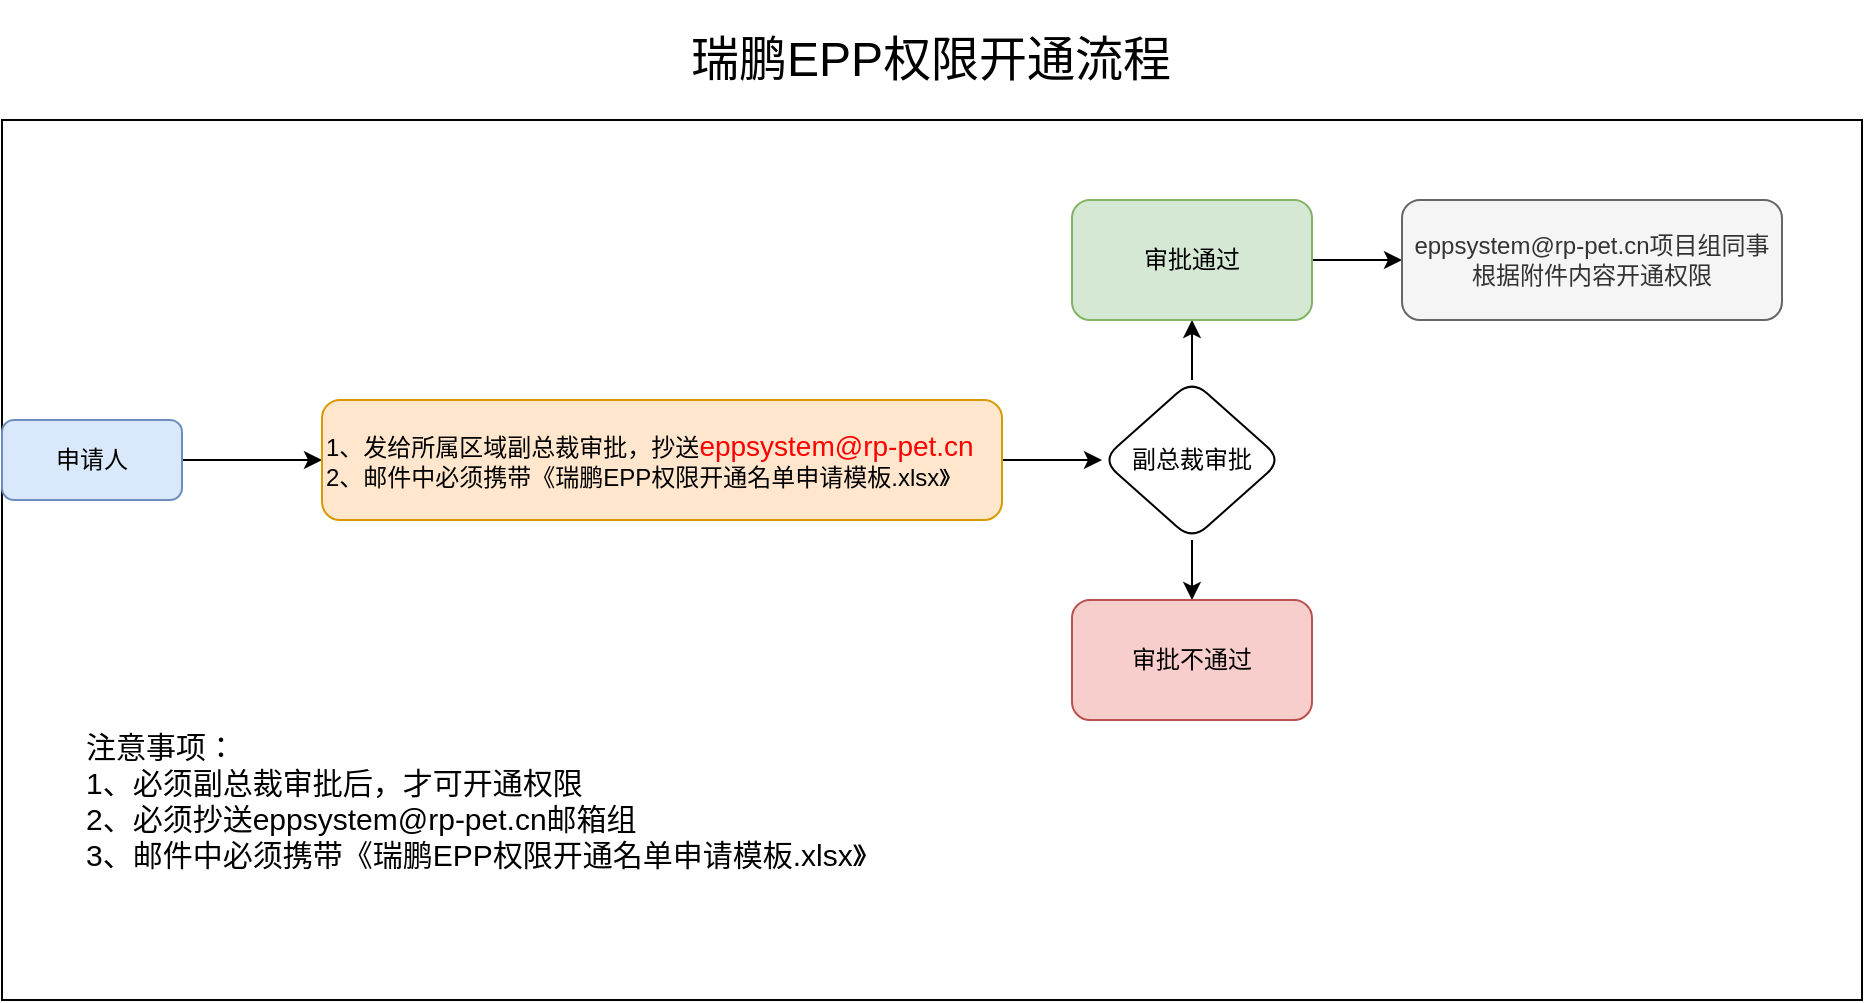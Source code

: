<mxfile version="14.6.0" type="github">
  <diagram id="fIyZBcIgJWvtrOWECe9i" name="第 1 页">
    <mxGraphModel dx="1426" dy="803" grid="1" gridSize="10" guides="1" tooltips="1" connect="1" arrows="1" fold="1" page="1" pageScale="1" pageWidth="1169" pageHeight="1654" math="0" shadow="0">
      <root>
        <mxCell id="0" />
        <mxCell id="1" parent="0" />
        <mxCell id="ocNy0kaPVooyLEyPjIVk-20" value="" style="rounded=0;whiteSpace=wrap;html=1;align=left;" vertex="1" parent="1">
          <mxGeometry x="120" y="200" width="930" height="440" as="geometry" />
        </mxCell>
        <mxCell id="ocNy0kaPVooyLEyPjIVk-6" value="" style="edgeStyle=orthogonalEdgeStyle;rounded=0;orthogonalLoop=1;jettySize=auto;html=1;" edge="1" parent="1" source="ocNy0kaPVooyLEyPjIVk-1" target="ocNy0kaPVooyLEyPjIVk-5">
          <mxGeometry relative="1" as="geometry" />
        </mxCell>
        <mxCell id="ocNy0kaPVooyLEyPjIVk-1" value="申请人" style="rounded=1;whiteSpace=wrap;html=1;fillColor=#dae8fc;strokeColor=#6c8ebf;" vertex="1" parent="1">
          <mxGeometry x="120" y="350" width="90" height="40" as="geometry" />
        </mxCell>
        <mxCell id="ocNy0kaPVooyLEyPjIVk-8" value="" style="edgeStyle=orthogonalEdgeStyle;rounded=0;orthogonalLoop=1;jettySize=auto;html=1;" edge="1" parent="1" source="ocNy0kaPVooyLEyPjIVk-5" target="ocNy0kaPVooyLEyPjIVk-7">
          <mxGeometry relative="1" as="geometry" />
        </mxCell>
        <mxCell id="ocNy0kaPVooyLEyPjIVk-5" value="1、发给所属区域副总裁审批，抄送&lt;font color=&quot;#ff0000&quot; style=&quot;font-size: 14px&quot;&gt;eppsystem@rp-pet.cn&lt;/font&gt;&lt;br&gt;2、邮件中必须携带《瑞鹏EPP权限开通名单申请模板.xlsx》" style="whiteSpace=wrap;html=1;rounded=1;align=left;fillColor=#ffe6cc;strokeColor=#d79b00;" vertex="1" parent="1">
          <mxGeometry x="280" y="340" width="340" height="60" as="geometry" />
        </mxCell>
        <mxCell id="ocNy0kaPVooyLEyPjIVk-10" value="" style="edgeStyle=orthogonalEdgeStyle;rounded=0;orthogonalLoop=1;jettySize=auto;html=1;" edge="1" parent="1" source="ocNy0kaPVooyLEyPjIVk-7" target="ocNy0kaPVooyLEyPjIVk-9">
          <mxGeometry relative="1" as="geometry" />
        </mxCell>
        <mxCell id="ocNy0kaPVooyLEyPjIVk-14" value="" style="edgeStyle=orthogonalEdgeStyle;rounded=0;orthogonalLoop=1;jettySize=auto;html=1;" edge="1" parent="1" source="ocNy0kaPVooyLEyPjIVk-7" target="ocNy0kaPVooyLEyPjIVk-13">
          <mxGeometry relative="1" as="geometry" />
        </mxCell>
        <mxCell id="ocNy0kaPVooyLEyPjIVk-7" value="副总裁审批" style="rhombus;whiteSpace=wrap;html=1;rounded=1;align=center;" vertex="1" parent="1">
          <mxGeometry x="670" y="330" width="90" height="80" as="geometry" />
        </mxCell>
        <mxCell id="ocNy0kaPVooyLEyPjIVk-12" value="" style="edgeStyle=orthogonalEdgeStyle;rounded=0;orthogonalLoop=1;jettySize=auto;html=1;" edge="1" parent="1" source="ocNy0kaPVooyLEyPjIVk-9" target="ocNy0kaPVooyLEyPjIVk-11">
          <mxGeometry relative="1" as="geometry" />
        </mxCell>
        <mxCell id="ocNy0kaPVooyLEyPjIVk-9" value="审批通过" style="whiteSpace=wrap;html=1;rounded=1;fillColor=#d5e8d4;strokeColor=#82b366;" vertex="1" parent="1">
          <mxGeometry x="655" y="240" width="120" height="60" as="geometry" />
        </mxCell>
        <mxCell id="ocNy0kaPVooyLEyPjIVk-11" value="eppsystem@rp-pet.cn项目组同事根据附件内容开通权限" style="whiteSpace=wrap;html=1;rounded=1;fillColor=#f5f5f5;strokeColor=#666666;fontColor=#333333;" vertex="1" parent="1">
          <mxGeometry x="820" y="240" width="190" height="60" as="geometry" />
        </mxCell>
        <mxCell id="ocNy0kaPVooyLEyPjIVk-13" value="审批不通过" style="whiteSpace=wrap;html=1;rounded=1;fillColor=#f8cecc;strokeColor=#b85450;" vertex="1" parent="1">
          <mxGeometry x="655" y="440" width="120" height="60" as="geometry" />
        </mxCell>
        <mxCell id="ocNy0kaPVooyLEyPjIVk-16" value="&lt;font style=&quot;font-size: 15px&quot;&gt;注意事项：&lt;br&gt;1、必须副总裁审批后，才可开通权限&lt;br&gt;2、必须抄送eppsystem@rp-pet.cn邮箱组&lt;br&gt;3、邮件中必须携带&lt;span&gt;《瑞鹏EPP权限开通名单申请模板.xlsx》&lt;/span&gt;&lt;/font&gt;" style="text;html=1;strokeColor=none;fillColor=none;align=left;verticalAlign=middle;whiteSpace=wrap;rounded=0;" vertex="1" parent="1">
          <mxGeometry x="160" y="500" width="460" height="80" as="geometry" />
        </mxCell>
        <mxCell id="ocNy0kaPVooyLEyPjIVk-17" value="&lt;font style=&quot;font-size: 24px&quot;&gt;瑞鹏EPP权限开通流程&lt;/font&gt;" style="text;html=1;strokeColor=none;fillColor=none;align=center;verticalAlign=middle;whiteSpace=wrap;rounded=0;" vertex="1" parent="1">
          <mxGeometry x="387" y="140" width="395" height="60" as="geometry" />
        </mxCell>
      </root>
    </mxGraphModel>
  </diagram>
</mxfile>
